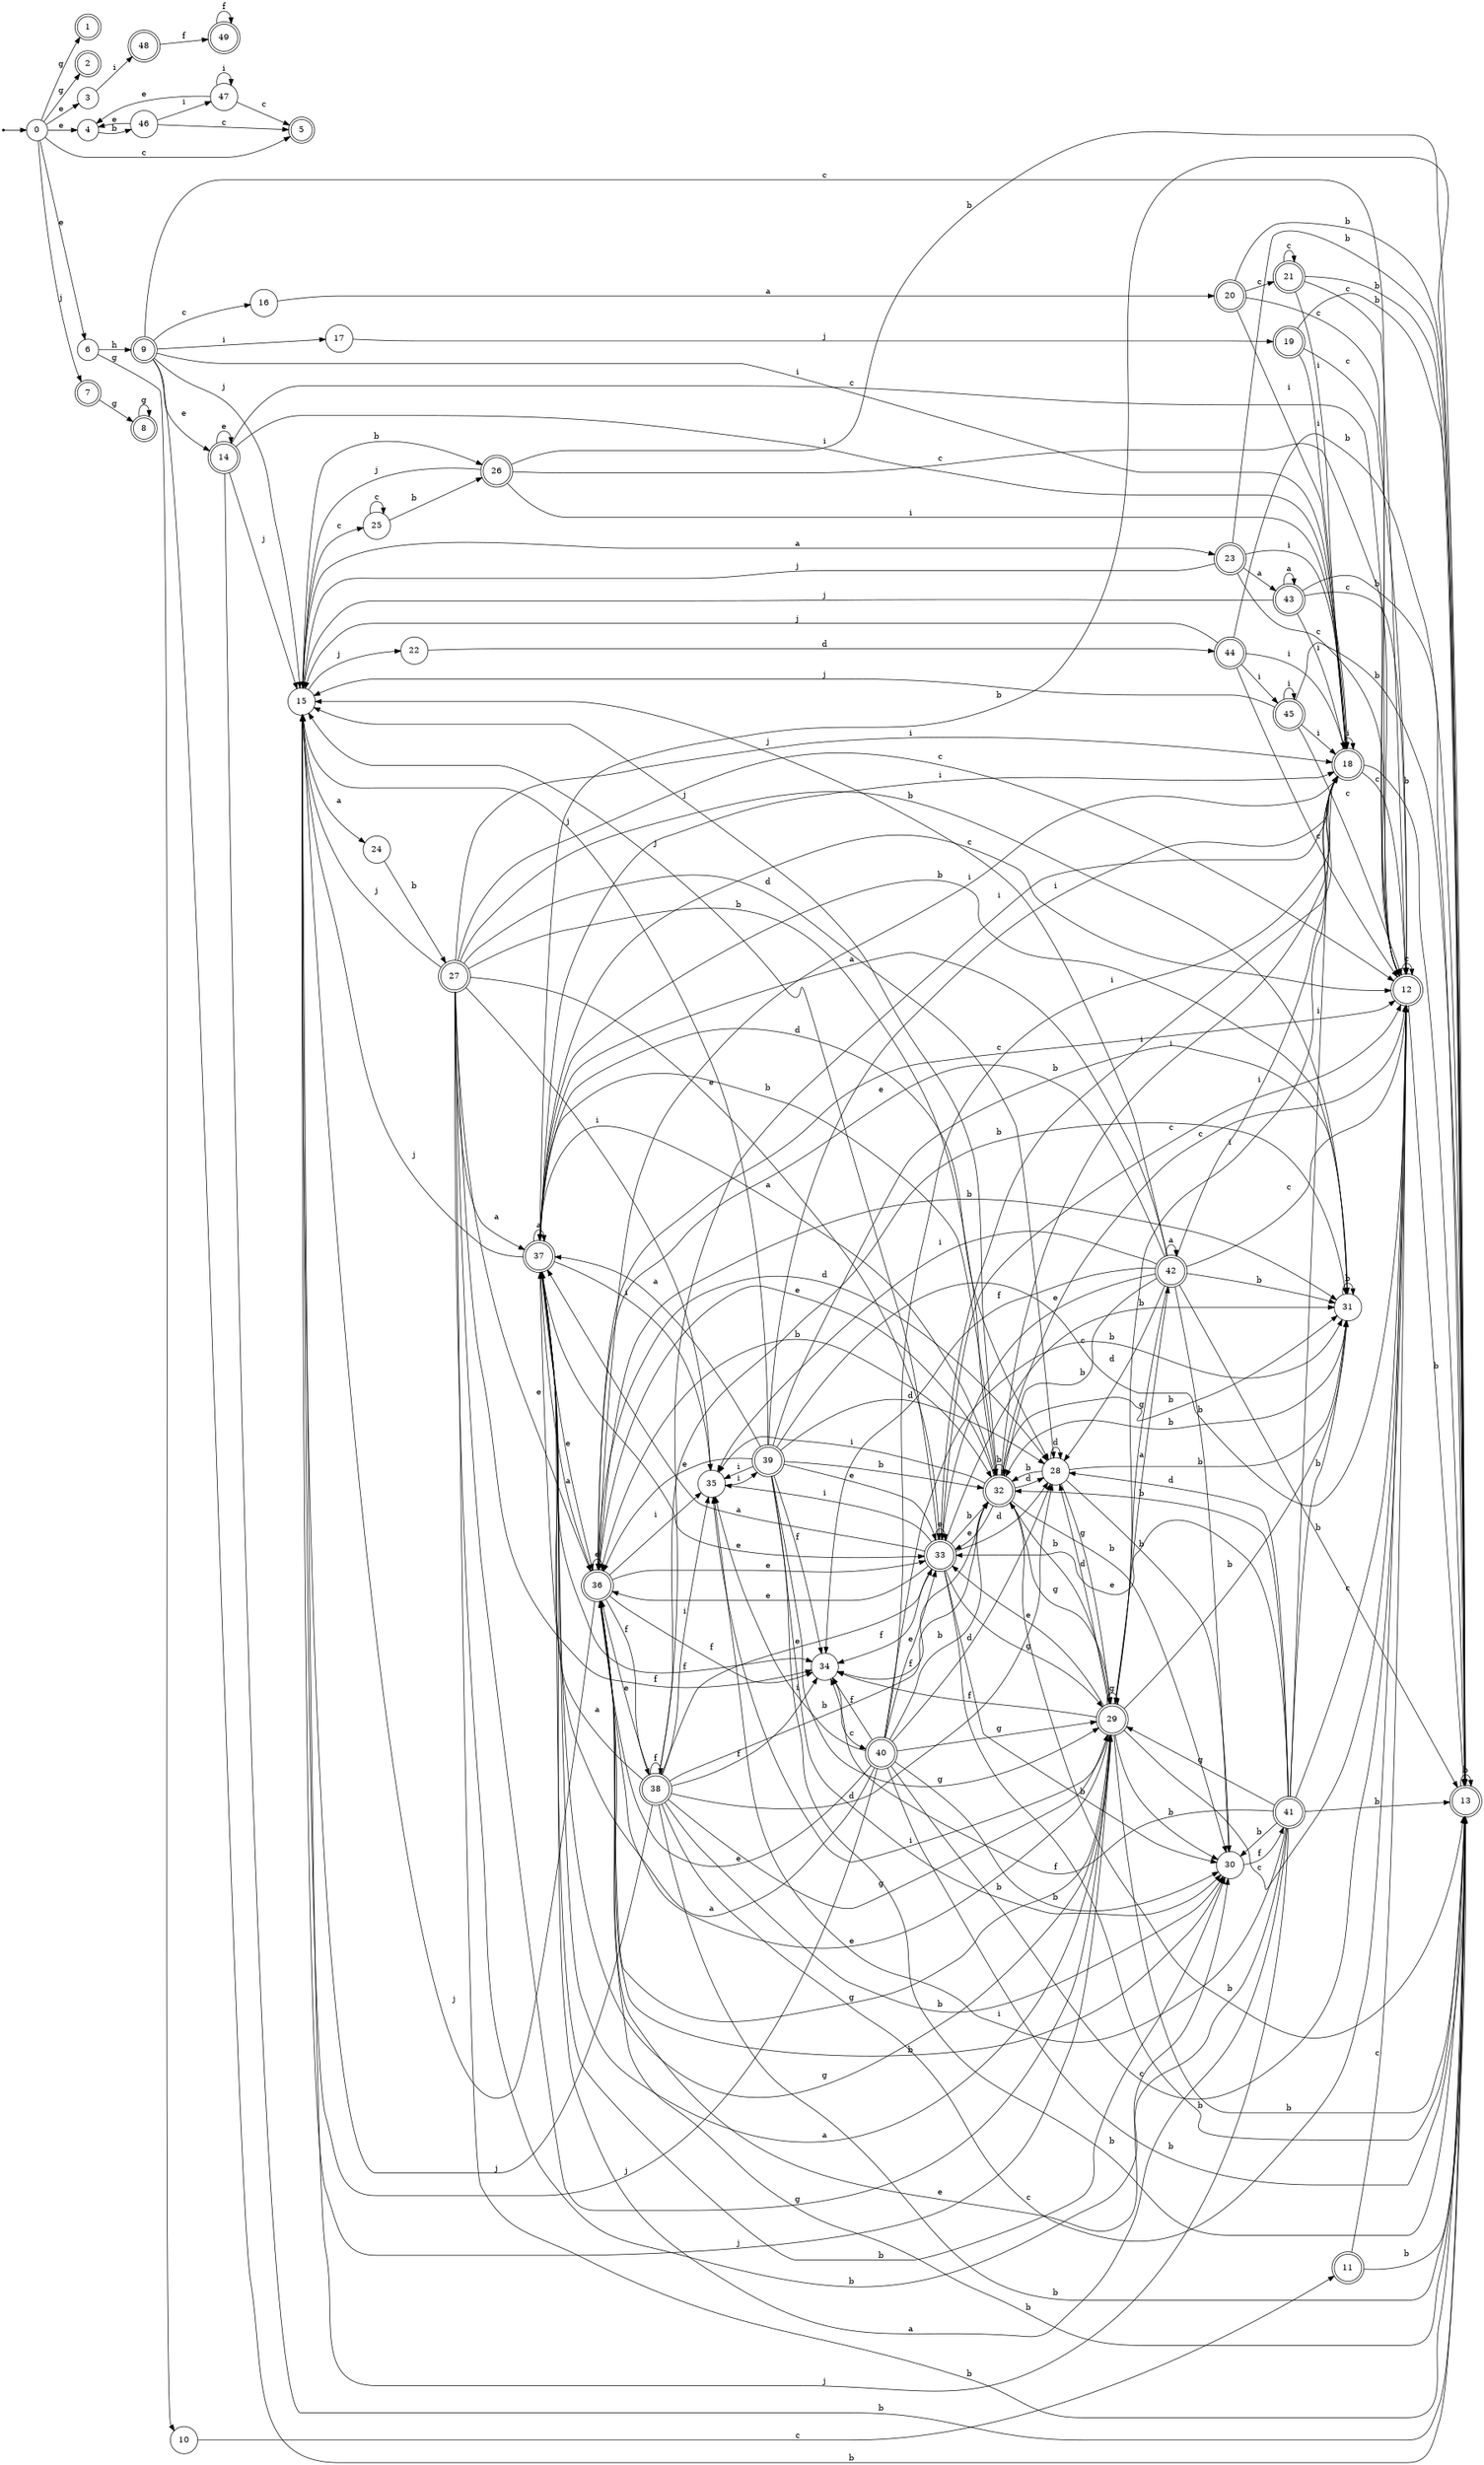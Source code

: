 digraph finite_state_machine {
rankdir=LR;
size="20,20";
node [shape = point]; "dummy0"
node [shape = circle]; "0";
"dummy0" -> "0";
node [shape = doublecircle]; "1";node [shape = doublecircle]; "2";node [shape = circle]; "3";
node [shape = circle]; "4";
node [shape = doublecircle]; "5";node [shape = circle]; "6";
node [shape = doublecircle]; "7";node [shape = doublecircle]; "8";node [shape = doublecircle]; "9";node [shape = circle]; "10";
node [shape = doublecircle]; "11";node [shape = doublecircle]; "12";node [shape = doublecircle]; "13";node [shape = doublecircle]; "14";node [shape = circle]; "15";
node [shape = circle]; "16";
node [shape = circle]; "17";
node [shape = doublecircle]; "18";node [shape = doublecircle]; "19";node [shape = doublecircle]; "20";node [shape = doublecircle]; "21";node [shape = circle]; "22";
node [shape = doublecircle]; "23";node [shape = circle]; "24";
node [shape = circle]; "25";
node [shape = doublecircle]; "26";node [shape = doublecircle]; "27";node [shape = circle]; "28";
node [shape = doublecircle]; "29";node [shape = circle]; "30";
node [shape = circle]; "31";
node [shape = doublecircle]; "32";node [shape = doublecircle]; "33";node [shape = circle]; "34";
node [shape = circle]; "35";
node [shape = doublecircle]; "36";node [shape = doublecircle]; "37";node [shape = doublecircle]; "38";node [shape = doublecircle]; "39";node [shape = doublecircle]; "40";node [shape = doublecircle]; "41";node [shape = doublecircle]; "42";node [shape = doublecircle]; "43";node [shape = doublecircle]; "44";node [shape = doublecircle]; "45";node [shape = circle]; "46";
node [shape = circle]; "47";
node [shape = doublecircle]; "48";node [shape = doublecircle]; "49";"0" -> "1" [label = "g"];
 "0" -> "2" [label = "g"];
 "0" -> "3" [label = "e"];
 "0" -> "4" [label = "e"];
 "0" -> "6" [label = "e"];
 "0" -> "5" [label = "c"];
 "0" -> "7" [label = "j"];
 "7" -> "8" [label = "g"];
 "8" -> "8" [label = "g"];
 "6" -> "9" [label = "h"];
 "6" -> "10" [label = "g"];
 "10" -> "11" [label = "c"];
 "11" -> "12" [label = "c"];
 "11" -> "13" [label = "b"];
 "13" -> "13" [label = "b"];
 "12" -> "12" [label = "c"];
 "12" -> "13" [label = "b"];
 "9" -> "14" [label = "e"];
 "9" -> "15" [label = "j"];
 "9" -> "16" [label = "c"];
 "9" -> "12" [label = "c"];
 "9" -> "17" [label = "i"];
 "9" -> "18" [label = "i"];
 "9" -> "13" [label = "b"];
 "18" -> "18" [label = "i"];
 "18" -> "12" [label = "c"];
 "18" -> "13" [label = "b"];
 "17" -> "19" [label = "j"];
 "19" -> "18" [label = "i"];
 "19" -> "12" [label = "c"];
 "19" -> "13" [label = "b"];
 "16" -> "20" [label = "a"];
 "20" -> "12" [label = "c"];
 "20" -> "21" [label = "c"];
 "20" -> "18" [label = "i"];
 "20" -> "13" [label = "b"];
 "21" -> "12" [label = "c"];
 "21" -> "21" [label = "c"];
 "21" -> "18" [label = "i"];
 "21" -> "13" [label = "b"];
 "15" -> "22" [label = "j"];
 "15" -> "24" [label = "a"];
 "15" -> "23" [label = "a"];
 "15" -> "25" [label = "c"];
 "15" -> "26" [label = "b"];
 "26" -> "15" [label = "j"];
 "26" -> "18" [label = "i"];
 "26" -> "12" [label = "c"];
 "26" -> "13" [label = "b"];
 "25" -> "25" [label = "c"];
 "25" -> "26" [label = "b"];
 "24" -> "27" [label = "b"];
 "27" -> "28" [label = "d"];
 "27" -> "29" [label = "g"];
 "27" -> "32" [label = "b"];
 "27" -> "13" [label = "b"];
 "27" -> "30" [label = "b"];
 "27" -> "31" [label = "b"];
 "27" -> "33" [label = "e"];
 "27" -> "36" [label = "e"];
 "27" -> "34" [label = "f"];
 "27" -> "18" [label = "i"];
 "27" -> "35" [label = "i"];
 "27" -> "37" [label = "a"];
 "27" -> "15" [label = "j"];
 "27" -> "12" [label = "c"];
 "37" -> "37" [label = "a"];
 "37" -> "28" [label = "d"];
 "37" -> "29" [label = "g"];
 "37" -> "32" [label = "b"];
 "37" -> "13" [label = "b"];
 "37" -> "30" [label = "b"];
 "37" -> "31" [label = "b"];
 "37" -> "33" [label = "e"];
 "37" -> "36" [label = "e"];
 "37" -> "34" [label = "f"];
 "37" -> "18" [label = "i"];
 "37" -> "35" [label = "i"];
 "37" -> "15" [label = "j"];
 "37" -> "12" [label = "c"];
 "36" -> "33" [label = "e"];
 "36" -> "36" [label = "e"];
 "36" -> "34" [label = "f"];
 "36" -> "38" [label = "f"];
 "36" -> "28" [label = "d"];
 "36" -> "29" [label = "g"];
 "36" -> "32" [label = "b"];
 "36" -> "13" [label = "b"];
 "36" -> "30" [label = "b"];
 "36" -> "31" [label = "b"];
 "36" -> "18" [label = "i"];
 "36" -> "35" [label = "i"];
 "36" -> "37" [label = "a"];
 "36" -> "15" [label = "j"];
 "36" -> "12" [label = "c"];
 "38" -> "34" [label = "f"];
 "38" -> "38" [label = "f"];
 "38" -> "33" [label = "e"];
 "38" -> "36" [label = "e"];
 "38" -> "28" [label = "d"];
 "38" -> "29" [label = "g"];
 "38" -> "32" [label = "b"];
 "38" -> "13" [label = "b"];
 "38" -> "30" [label = "b"];
 "38" -> "31" [label = "b"];
 "38" -> "18" [label = "i"];
 "38" -> "35" [label = "i"];
 "38" -> "37" [label = "a"];
 "38" -> "15" [label = "j"];
 "38" -> "12" [label = "c"];
 "35" -> "39" [label = "i"];
 "39" -> "18" [label = "i"];
 "39" -> "35" [label = "i"];
 "39" -> "28" [label = "d"];
 "39" -> "29" [label = "g"];
 "39" -> "32" [label = "b"];
 "39" -> "13" [label = "b"];
 "39" -> "30" [label = "b"];
 "39" -> "31" [label = "b"];
 "39" -> "33" [label = "e"];
 "39" -> "36" [label = "e"];
 "39" -> "34" [label = "f"];
 "39" -> "37" [label = "a"];
 "39" -> "15" [label = "j"];
 "39" -> "12" [label = "c"];
 "34" -> "40" [label = "c"];
 "40" -> "34" [label = "f"];
 "40" -> "28" [label = "d"];
 "40" -> "29" [label = "g"];
 "40" -> "32" [label = "b"];
 "40" -> "13" [label = "b"];
 "40" -> "30" [label = "b"];
 "40" -> "31" [label = "b"];
 "40" -> "33" [label = "e"];
 "40" -> "36" [label = "e"];
 "40" -> "18" [label = "i"];
 "40" -> "35" [label = "i"];
 "40" -> "37" [label = "a"];
 "40" -> "15" [label = "j"];
 "40" -> "12" [label = "c"];
 "33" -> "33" [label = "e"];
 "33" -> "36" [label = "e"];
 "33" -> "28" [label = "d"];
 "33" -> "29" [label = "g"];
 "33" -> "32" [label = "b"];
 "33" -> "13" [label = "b"];
 "33" -> "30" [label = "b"];
 "33" -> "31" [label = "b"];
 "33" -> "34" [label = "f"];
 "33" -> "18" [label = "i"];
 "33" -> "35" [label = "i"];
 "33" -> "37" [label = "a"];
 "33" -> "15" [label = "j"];
 "33" -> "12" [label = "c"];
 "32" -> "32" [label = "b"];
 "32" -> "13" [label = "b"];
 "32" -> "30" [label = "b"];
 "32" -> "31" [label = "b"];
 "32" -> "29" [label = "g"];
 "32" -> "28" [label = "d"];
 "32" -> "33" [label = "e"];
 "32" -> "36" [label = "e"];
 "32" -> "34" [label = "f"];
 "32" -> "18" [label = "i"];
 "32" -> "35" [label = "i"];
 "32" -> "37" [label = "a"];
 "32" -> "15" [label = "j"];
 "32" -> "12" [label = "c"];
 "31" -> "32" [label = "b"];
 "31" -> "31" [label = "b"];
 "30" -> "41" [label = "f"];
 "41" -> "32" [label = "b"];
 "41" -> "13" [label = "b"];
 "41" -> "30" [label = "b"];
 "41" -> "31" [label = "b"];
 "41" -> "29" [label = "g"];
 "41" -> "28" [label = "d"];
 "41" -> "33" [label = "e"];
 "41" -> "36" [label = "e"];
 "41" -> "34" [label = "f"];
 "41" -> "18" [label = "i"];
 "41" -> "35" [label = "i"];
 "41" -> "37" [label = "a"];
 "41" -> "15" [label = "j"];
 "41" -> "12" [label = "c"];
 "29" -> "29" [label = "g"];
 "29" -> "42" [label = "a"];
 "29" -> "37" [label = "a"];
 "29" -> "32" [label = "b"];
 "29" -> "13" [label = "b"];
 "29" -> "30" [label = "b"];
 "29" -> "31" [label = "b"];
 "29" -> "28" [label = "d"];
 "29" -> "33" [label = "e"];
 "29" -> "36" [label = "e"];
 "29" -> "34" [label = "f"];
 "29" -> "18" [label = "i"];
 "29" -> "35" [label = "i"];
 "29" -> "15" [label = "j"];
 "29" -> "12" [label = "c"];
 "42" -> "42" [label = "a"];
 "42" -> "37" [label = "a"];
 "42" -> "29" [label = "g"];
 "42" -> "32" [label = "b"];
 "42" -> "13" [label = "b"];
 "42" -> "30" [label = "b"];
 "42" -> "31" [label = "b"];
 "42" -> "28" [label = "d"];
 "42" -> "33" [label = "e"];
 "42" -> "36" [label = "e"];
 "42" -> "34" [label = "f"];
 "42" -> "18" [label = "i"];
 "42" -> "35" [label = "i"];
 "42" -> "15" [label = "j"];
 "42" -> "12" [label = "c"];
 "28" -> "28" [label = "d"];
 "28" -> "29" [label = "g"];
 "28" -> "32" [label = "b"];
 "28" -> "30" [label = "b"];
 "28" -> "31" [label = "b"];
 "23" -> "43" [label = "a"];
 "23" -> "15" [label = "j"];
 "23" -> "18" [label = "i"];
 "23" -> "12" [label = "c"];
 "23" -> "13" [label = "b"];
 "43" -> "43" [label = "a"];
 "43" -> "15" [label = "j"];
 "43" -> "18" [label = "i"];
 "43" -> "12" [label = "c"];
 "43" -> "13" [label = "b"];
 "22" -> "44" [label = "d"];
 "44" -> "18" [label = "i"];
 "44" -> "45" [label = "i"];
 "44" -> "15" [label = "j"];
 "44" -> "12" [label = "c"];
 "44" -> "13" [label = "b"];
 "45" -> "18" [label = "i"];
 "45" -> "45" [label = "i"];
 "45" -> "15" [label = "j"];
 "45" -> "12" [label = "c"];
 "45" -> "13" [label = "b"];
 "14" -> "14" [label = "e"];
 "14" -> "15" [label = "j"];
 "14" -> "18" [label = "i"];
 "14" -> "12" [label = "c"];
 "14" -> "13" [label = "b"];
 "4" -> "46" [label = "b"];
 "46" -> "4" [label = "e"];
 "46" -> "47" [label = "i"];
 "46" -> "5" [label = "c"];
 "47" -> "47" [label = "i"];
 "47" -> "4" [label = "e"];
 "47" -> "5" [label = "c"];
 "3" -> "48" [label = "i"];
 "48" -> "49" [label = "f"];
 "49" -> "49" [label = "f"];
 }
